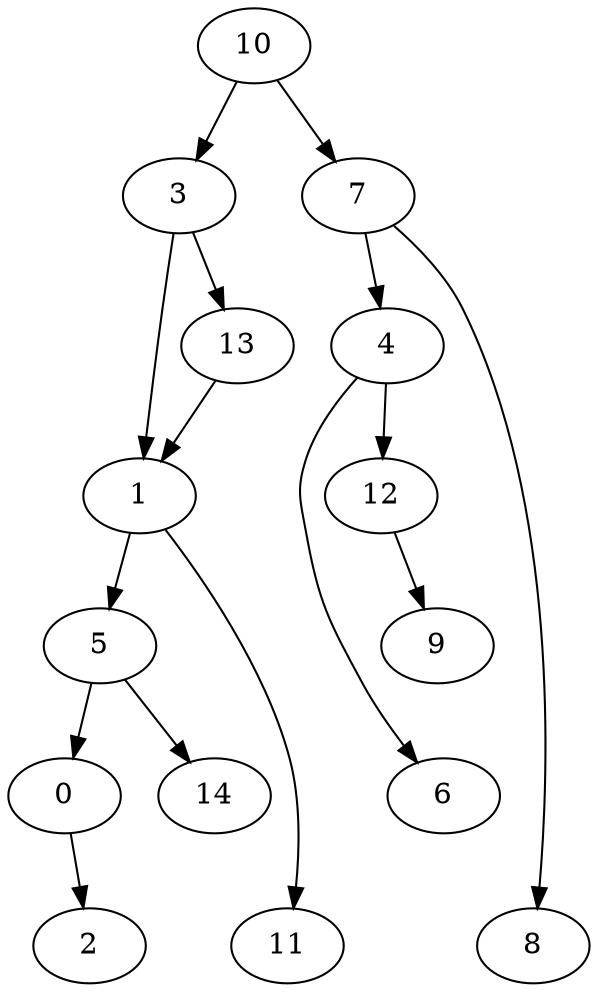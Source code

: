 digraph G {
    0;
    2;
    1;
    5;
    11;
    14;
    3;
    13;
    4;
    6;
    12;
    9;
    7;
    8;
    10;
    0 -> 2 [weight=0];
    1 -> 5 [weight=0];
    1 -> 11 [weight=0];
    5 -> 0 [weight=0];
    5 -> 14 [weight=0];
    3 -> 1 [weight=0];
    3 -> 13 [weight=0];
    13 -> 1 [weight=0];
    4 -> 6 [weight=0];
    4 -> 12 [weight=0];
    12 -> 9 [weight=0];
    7 -> 4 [weight=0];
    7 -> 8 [weight=0];
    10 -> 3 [weight=0];
    10 -> 7 [weight=0];
}
